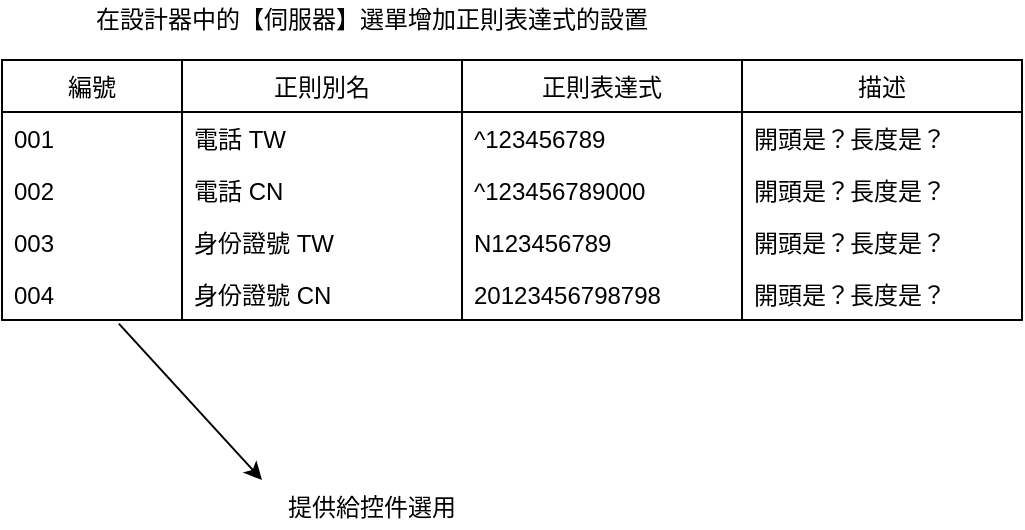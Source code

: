 <mxfile version="12.7.2" type="github">
  <diagram id="iDs6DQGBZnNaJ7lMPx-e" name="第1頁">
    <mxGraphModel dx="1550" dy="836" grid="1" gridSize="10" guides="1" tooltips="1" connect="1" arrows="1" fold="1" page="1" pageScale="1" pageWidth="1169" pageHeight="827" math="0" shadow="0">
      <root>
        <mxCell id="0" />
        <mxCell id="1" parent="0" />
        <mxCell id="smmcW1K9c6VZIm_ssyYV-1" value="編號" style="swimlane;fontStyle=0;childLayout=stackLayout;horizontal=1;startSize=26;fillColor=none;horizontalStack=0;resizeParent=1;resizeParentMax=0;resizeLast=0;collapsible=1;marginBottom=0;" vertex="1" parent="1">
          <mxGeometry x="230" y="200" width="90" height="130" as="geometry">
            <mxRectangle x="230" y="200" width="90" height="26" as="alternateBounds" />
          </mxGeometry>
        </mxCell>
        <mxCell id="smmcW1K9c6VZIm_ssyYV-2" value="001" style="text;strokeColor=none;fillColor=none;align=left;verticalAlign=top;spacingLeft=4;spacingRight=4;overflow=hidden;rotatable=0;points=[[0,0.5],[1,0.5]];portConstraint=eastwest;" vertex="1" parent="smmcW1K9c6VZIm_ssyYV-1">
          <mxGeometry y="26" width="90" height="26" as="geometry" />
        </mxCell>
        <mxCell id="smmcW1K9c6VZIm_ssyYV-3" value="002" style="text;strokeColor=none;fillColor=none;align=left;verticalAlign=top;spacingLeft=4;spacingRight=4;overflow=hidden;rotatable=0;points=[[0,0.5],[1,0.5]];portConstraint=eastwest;" vertex="1" parent="smmcW1K9c6VZIm_ssyYV-1">
          <mxGeometry y="52" width="90" height="26" as="geometry" />
        </mxCell>
        <mxCell id="smmcW1K9c6VZIm_ssyYV-4" value="003" style="text;strokeColor=none;fillColor=none;align=left;verticalAlign=top;spacingLeft=4;spacingRight=4;overflow=hidden;rotatable=0;points=[[0,0.5],[1,0.5]];portConstraint=eastwest;" vertex="1" parent="smmcW1K9c6VZIm_ssyYV-1">
          <mxGeometry y="78" width="90" height="26" as="geometry" />
        </mxCell>
        <mxCell id="smmcW1K9c6VZIm_ssyYV-5" value="004" style="text;strokeColor=none;fillColor=none;align=left;verticalAlign=top;spacingLeft=4;spacingRight=4;overflow=hidden;rotatable=0;points=[[0,0.5],[1,0.5]];portConstraint=eastwest;" vertex="1" parent="smmcW1K9c6VZIm_ssyYV-1">
          <mxGeometry y="104" width="90" height="26" as="geometry" />
        </mxCell>
        <mxCell id="smmcW1K9c6VZIm_ssyYV-6" value="正則別名" style="swimlane;fontStyle=0;childLayout=stackLayout;horizontal=1;startSize=26;fillColor=none;horizontalStack=0;resizeParent=1;resizeParentMax=0;resizeLast=0;collapsible=1;marginBottom=0;" vertex="1" parent="1">
          <mxGeometry x="320" y="200" width="140" height="130" as="geometry">
            <mxRectangle x="230" y="200" width="90" height="26" as="alternateBounds" />
          </mxGeometry>
        </mxCell>
        <mxCell id="smmcW1K9c6VZIm_ssyYV-7" value="電話 TW" style="text;strokeColor=none;fillColor=none;align=left;verticalAlign=top;spacingLeft=4;spacingRight=4;overflow=hidden;rotatable=0;points=[[0,0.5],[1,0.5]];portConstraint=eastwest;" vertex="1" parent="smmcW1K9c6VZIm_ssyYV-6">
          <mxGeometry y="26" width="140" height="26" as="geometry" />
        </mxCell>
        <mxCell id="smmcW1K9c6VZIm_ssyYV-8" value="電話 CN" style="text;strokeColor=none;fillColor=none;align=left;verticalAlign=top;spacingLeft=4;spacingRight=4;overflow=hidden;rotatable=0;points=[[0,0.5],[1,0.5]];portConstraint=eastwest;" vertex="1" parent="smmcW1K9c6VZIm_ssyYV-6">
          <mxGeometry y="52" width="140" height="26" as="geometry" />
        </mxCell>
        <mxCell id="smmcW1K9c6VZIm_ssyYV-9" value="身份證號 TW" style="text;strokeColor=none;fillColor=none;align=left;verticalAlign=top;spacingLeft=4;spacingRight=4;overflow=hidden;rotatable=0;points=[[0,0.5],[1,0.5]];portConstraint=eastwest;" vertex="1" parent="smmcW1K9c6VZIm_ssyYV-6">
          <mxGeometry y="78" width="140" height="26" as="geometry" />
        </mxCell>
        <mxCell id="smmcW1K9c6VZIm_ssyYV-10" value="身份證號 CN" style="text;strokeColor=none;fillColor=none;align=left;verticalAlign=top;spacingLeft=4;spacingRight=4;overflow=hidden;rotatable=0;points=[[0,0.5],[1,0.5]];portConstraint=eastwest;" vertex="1" parent="smmcW1K9c6VZIm_ssyYV-6">
          <mxGeometry y="104" width="140" height="26" as="geometry" />
        </mxCell>
        <mxCell id="smmcW1K9c6VZIm_ssyYV-11" value="正則表達式" style="swimlane;fontStyle=0;childLayout=stackLayout;horizontal=1;startSize=26;fillColor=none;horizontalStack=0;resizeParent=1;resizeParentMax=0;resizeLast=0;collapsible=1;marginBottom=0;" vertex="1" parent="1">
          <mxGeometry x="460" y="200" width="140" height="130" as="geometry">
            <mxRectangle x="230" y="200" width="90" height="26" as="alternateBounds" />
          </mxGeometry>
        </mxCell>
        <mxCell id="smmcW1K9c6VZIm_ssyYV-12" value="^123456789" style="text;strokeColor=none;fillColor=none;align=left;verticalAlign=top;spacingLeft=4;spacingRight=4;overflow=hidden;rotatable=0;points=[[0,0.5],[1,0.5]];portConstraint=eastwest;" vertex="1" parent="smmcW1K9c6VZIm_ssyYV-11">
          <mxGeometry y="26" width="140" height="26" as="geometry" />
        </mxCell>
        <mxCell id="smmcW1K9c6VZIm_ssyYV-13" value="^123456789000" style="text;strokeColor=none;fillColor=none;align=left;verticalAlign=top;spacingLeft=4;spacingRight=4;overflow=hidden;rotatable=0;points=[[0,0.5],[1,0.5]];portConstraint=eastwest;" vertex="1" parent="smmcW1K9c6VZIm_ssyYV-11">
          <mxGeometry y="52" width="140" height="26" as="geometry" />
        </mxCell>
        <mxCell id="smmcW1K9c6VZIm_ssyYV-14" value="N123456789" style="text;strokeColor=none;fillColor=none;align=left;verticalAlign=top;spacingLeft=4;spacingRight=4;overflow=hidden;rotatable=0;points=[[0,0.5],[1,0.5]];portConstraint=eastwest;" vertex="1" parent="smmcW1K9c6VZIm_ssyYV-11">
          <mxGeometry y="78" width="140" height="26" as="geometry" />
        </mxCell>
        <mxCell id="smmcW1K9c6VZIm_ssyYV-15" value="20123456798798" style="text;strokeColor=none;fillColor=none;align=left;verticalAlign=top;spacingLeft=4;spacingRight=4;overflow=hidden;rotatable=0;points=[[0,0.5],[1,0.5]];portConstraint=eastwest;" vertex="1" parent="smmcW1K9c6VZIm_ssyYV-11">
          <mxGeometry y="104" width="140" height="26" as="geometry" />
        </mxCell>
        <mxCell id="smmcW1K9c6VZIm_ssyYV-16" value="在設計器中的【伺服器】選單增加正則表達式的設置" style="text;html=1;strokeColor=none;fillColor=none;align=center;verticalAlign=middle;whiteSpace=wrap;rounded=0;" vertex="1" parent="1">
          <mxGeometry x="230" y="170" width="370" height="20" as="geometry" />
        </mxCell>
        <mxCell id="smmcW1K9c6VZIm_ssyYV-19" value="描述" style="swimlane;fontStyle=0;childLayout=stackLayout;horizontal=1;startSize=26;fillColor=none;horizontalStack=0;resizeParent=1;resizeParentMax=0;resizeLast=0;collapsible=1;marginBottom=0;" vertex="1" parent="1">
          <mxGeometry x="600" y="200" width="140" height="130" as="geometry">
            <mxRectangle x="230" y="200" width="90" height="26" as="alternateBounds" />
          </mxGeometry>
        </mxCell>
        <mxCell id="smmcW1K9c6VZIm_ssyYV-20" value="開頭是？長度是？" style="text;strokeColor=none;fillColor=none;align=left;verticalAlign=top;spacingLeft=4;spacingRight=4;overflow=hidden;rotatable=0;points=[[0,0.5],[1,0.5]];portConstraint=eastwest;" vertex="1" parent="smmcW1K9c6VZIm_ssyYV-19">
          <mxGeometry y="26" width="140" height="26" as="geometry" />
        </mxCell>
        <mxCell id="smmcW1K9c6VZIm_ssyYV-21" value="開頭是？長度是？" style="text;strokeColor=none;fillColor=none;align=left;verticalAlign=top;spacingLeft=4;spacingRight=4;overflow=hidden;rotatable=0;points=[[0,0.5],[1,0.5]];portConstraint=eastwest;" vertex="1" parent="smmcW1K9c6VZIm_ssyYV-19">
          <mxGeometry y="52" width="140" height="26" as="geometry" />
        </mxCell>
        <mxCell id="smmcW1K9c6VZIm_ssyYV-22" value="開頭是？長度是？" style="text;strokeColor=none;fillColor=none;align=left;verticalAlign=top;spacingLeft=4;spacingRight=4;overflow=hidden;rotatable=0;points=[[0,0.5],[1,0.5]];portConstraint=eastwest;" vertex="1" parent="smmcW1K9c6VZIm_ssyYV-19">
          <mxGeometry y="78" width="140" height="26" as="geometry" />
        </mxCell>
        <mxCell id="smmcW1K9c6VZIm_ssyYV-23" value="開頭是？長度是？" style="text;strokeColor=none;fillColor=none;align=left;verticalAlign=top;spacingLeft=4;spacingRight=4;overflow=hidden;rotatable=0;points=[[0,0.5],[1,0.5]];portConstraint=eastwest;" vertex="1" parent="smmcW1K9c6VZIm_ssyYV-19">
          <mxGeometry y="104" width="140" height="26" as="geometry" />
        </mxCell>
        <mxCell id="smmcW1K9c6VZIm_ssyYV-24" value="提供給控件選用" style="text;html=1;strokeColor=none;fillColor=none;align=center;verticalAlign=middle;whiteSpace=wrap;rounded=0;" vertex="1" parent="1">
          <mxGeometry x="230" y="414" width="370" height="20" as="geometry" />
        </mxCell>
        <mxCell id="smmcW1K9c6VZIm_ssyYV-25" value="" style="endArrow=classic;html=1;exitX=0.649;exitY=1.069;exitDx=0;exitDy=0;exitPerimeter=0;" edge="1" parent="1" source="smmcW1K9c6VZIm_ssyYV-5">
          <mxGeometry width="50" height="50" relative="1" as="geometry">
            <mxPoint x="590" y="420" as="sourcePoint" />
            <mxPoint x="360" y="410" as="targetPoint" />
          </mxGeometry>
        </mxCell>
      </root>
    </mxGraphModel>
  </diagram>
</mxfile>
